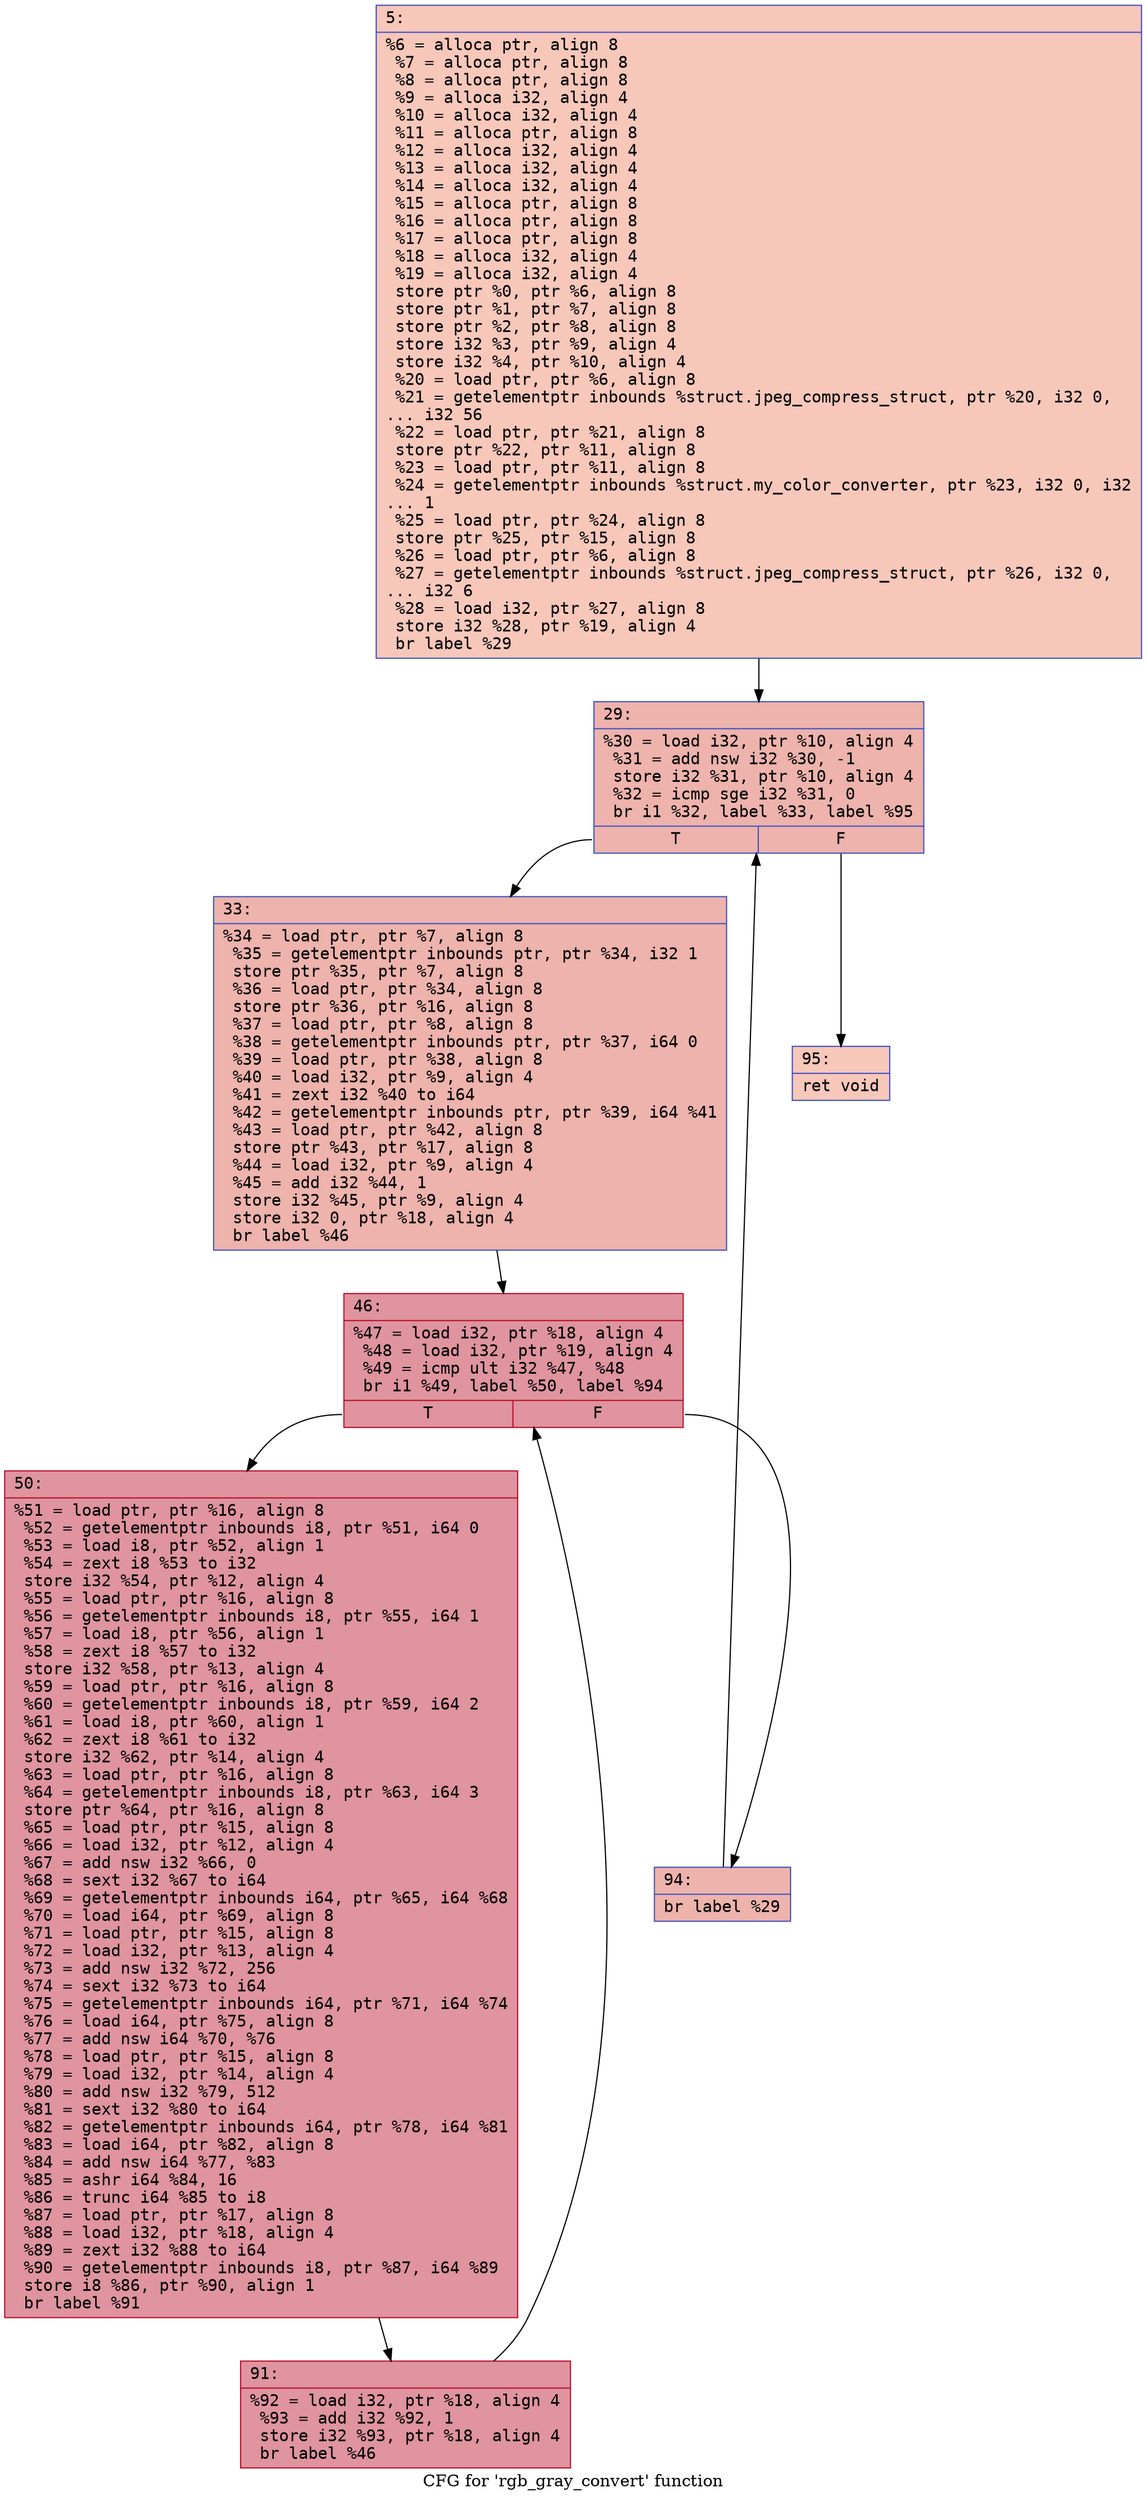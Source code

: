 digraph "CFG for 'rgb_gray_convert' function" {
	label="CFG for 'rgb_gray_convert' function";

	Node0x60000000b750 [shape=record,color="#3d50c3ff", style=filled, fillcolor="#ec7f6370" fontname="Courier",label="{5:\l|  %6 = alloca ptr, align 8\l  %7 = alloca ptr, align 8\l  %8 = alloca ptr, align 8\l  %9 = alloca i32, align 4\l  %10 = alloca i32, align 4\l  %11 = alloca ptr, align 8\l  %12 = alloca i32, align 4\l  %13 = alloca i32, align 4\l  %14 = alloca i32, align 4\l  %15 = alloca ptr, align 8\l  %16 = alloca ptr, align 8\l  %17 = alloca ptr, align 8\l  %18 = alloca i32, align 4\l  %19 = alloca i32, align 4\l  store ptr %0, ptr %6, align 8\l  store ptr %1, ptr %7, align 8\l  store ptr %2, ptr %8, align 8\l  store i32 %3, ptr %9, align 4\l  store i32 %4, ptr %10, align 4\l  %20 = load ptr, ptr %6, align 8\l  %21 = getelementptr inbounds %struct.jpeg_compress_struct, ptr %20, i32 0,\l... i32 56\l  %22 = load ptr, ptr %21, align 8\l  store ptr %22, ptr %11, align 8\l  %23 = load ptr, ptr %11, align 8\l  %24 = getelementptr inbounds %struct.my_color_converter, ptr %23, i32 0, i32\l... 1\l  %25 = load ptr, ptr %24, align 8\l  store ptr %25, ptr %15, align 8\l  %26 = load ptr, ptr %6, align 8\l  %27 = getelementptr inbounds %struct.jpeg_compress_struct, ptr %26, i32 0,\l... i32 6\l  %28 = load i32, ptr %27, align 8\l  store i32 %28, ptr %19, align 4\l  br label %29\l}"];
	Node0x60000000b750 -> Node0x60000000b7a0[tooltip="5 -> 29\nProbability 100.00%" ];
	Node0x60000000b7a0 [shape=record,color="#3d50c3ff", style=filled, fillcolor="#d6524470" fontname="Courier",label="{29:\l|  %30 = load i32, ptr %10, align 4\l  %31 = add nsw i32 %30, -1\l  store i32 %31, ptr %10, align 4\l  %32 = icmp sge i32 %31, 0\l  br i1 %32, label %33, label %95\l|{<s0>T|<s1>F}}"];
	Node0x60000000b7a0:s0 -> Node0x60000000b7f0[tooltip="29 -> 33\nProbability 96.88%" ];
	Node0x60000000b7a0:s1 -> Node0x60000000b980[tooltip="29 -> 95\nProbability 3.12%" ];
	Node0x60000000b7f0 [shape=record,color="#3d50c3ff", style=filled, fillcolor="#d6524470" fontname="Courier",label="{33:\l|  %34 = load ptr, ptr %7, align 8\l  %35 = getelementptr inbounds ptr, ptr %34, i32 1\l  store ptr %35, ptr %7, align 8\l  %36 = load ptr, ptr %34, align 8\l  store ptr %36, ptr %16, align 8\l  %37 = load ptr, ptr %8, align 8\l  %38 = getelementptr inbounds ptr, ptr %37, i64 0\l  %39 = load ptr, ptr %38, align 8\l  %40 = load i32, ptr %9, align 4\l  %41 = zext i32 %40 to i64\l  %42 = getelementptr inbounds ptr, ptr %39, i64 %41\l  %43 = load ptr, ptr %42, align 8\l  store ptr %43, ptr %17, align 8\l  %44 = load i32, ptr %9, align 4\l  %45 = add i32 %44, 1\l  store i32 %45, ptr %9, align 4\l  store i32 0, ptr %18, align 4\l  br label %46\l}"];
	Node0x60000000b7f0 -> Node0x60000000b840[tooltip="33 -> 46\nProbability 100.00%" ];
	Node0x60000000b840 [shape=record,color="#b70d28ff", style=filled, fillcolor="#b70d2870" fontname="Courier",label="{46:\l|  %47 = load i32, ptr %18, align 4\l  %48 = load i32, ptr %19, align 4\l  %49 = icmp ult i32 %47, %48\l  br i1 %49, label %50, label %94\l|{<s0>T|<s1>F}}"];
	Node0x60000000b840:s0 -> Node0x60000000b890[tooltip="46 -> 50\nProbability 96.88%" ];
	Node0x60000000b840:s1 -> Node0x60000000b930[tooltip="46 -> 94\nProbability 3.12%" ];
	Node0x60000000b890 [shape=record,color="#b70d28ff", style=filled, fillcolor="#b70d2870" fontname="Courier",label="{50:\l|  %51 = load ptr, ptr %16, align 8\l  %52 = getelementptr inbounds i8, ptr %51, i64 0\l  %53 = load i8, ptr %52, align 1\l  %54 = zext i8 %53 to i32\l  store i32 %54, ptr %12, align 4\l  %55 = load ptr, ptr %16, align 8\l  %56 = getelementptr inbounds i8, ptr %55, i64 1\l  %57 = load i8, ptr %56, align 1\l  %58 = zext i8 %57 to i32\l  store i32 %58, ptr %13, align 4\l  %59 = load ptr, ptr %16, align 8\l  %60 = getelementptr inbounds i8, ptr %59, i64 2\l  %61 = load i8, ptr %60, align 1\l  %62 = zext i8 %61 to i32\l  store i32 %62, ptr %14, align 4\l  %63 = load ptr, ptr %16, align 8\l  %64 = getelementptr inbounds i8, ptr %63, i64 3\l  store ptr %64, ptr %16, align 8\l  %65 = load ptr, ptr %15, align 8\l  %66 = load i32, ptr %12, align 4\l  %67 = add nsw i32 %66, 0\l  %68 = sext i32 %67 to i64\l  %69 = getelementptr inbounds i64, ptr %65, i64 %68\l  %70 = load i64, ptr %69, align 8\l  %71 = load ptr, ptr %15, align 8\l  %72 = load i32, ptr %13, align 4\l  %73 = add nsw i32 %72, 256\l  %74 = sext i32 %73 to i64\l  %75 = getelementptr inbounds i64, ptr %71, i64 %74\l  %76 = load i64, ptr %75, align 8\l  %77 = add nsw i64 %70, %76\l  %78 = load ptr, ptr %15, align 8\l  %79 = load i32, ptr %14, align 4\l  %80 = add nsw i32 %79, 512\l  %81 = sext i32 %80 to i64\l  %82 = getelementptr inbounds i64, ptr %78, i64 %81\l  %83 = load i64, ptr %82, align 8\l  %84 = add nsw i64 %77, %83\l  %85 = ashr i64 %84, 16\l  %86 = trunc i64 %85 to i8\l  %87 = load ptr, ptr %17, align 8\l  %88 = load i32, ptr %18, align 4\l  %89 = zext i32 %88 to i64\l  %90 = getelementptr inbounds i8, ptr %87, i64 %89\l  store i8 %86, ptr %90, align 1\l  br label %91\l}"];
	Node0x60000000b890 -> Node0x60000000b8e0[tooltip="50 -> 91\nProbability 100.00%" ];
	Node0x60000000b8e0 [shape=record,color="#b70d28ff", style=filled, fillcolor="#b70d2870" fontname="Courier",label="{91:\l|  %92 = load i32, ptr %18, align 4\l  %93 = add i32 %92, 1\l  store i32 %93, ptr %18, align 4\l  br label %46\l}"];
	Node0x60000000b8e0 -> Node0x60000000b840[tooltip="91 -> 46\nProbability 100.00%" ];
	Node0x60000000b930 [shape=record,color="#3d50c3ff", style=filled, fillcolor="#d6524470" fontname="Courier",label="{94:\l|  br label %29\l}"];
	Node0x60000000b930 -> Node0x60000000b7a0[tooltip="94 -> 29\nProbability 100.00%" ];
	Node0x60000000b980 [shape=record,color="#3d50c3ff", style=filled, fillcolor="#ec7f6370" fontname="Courier",label="{95:\l|  ret void\l}"];
}
